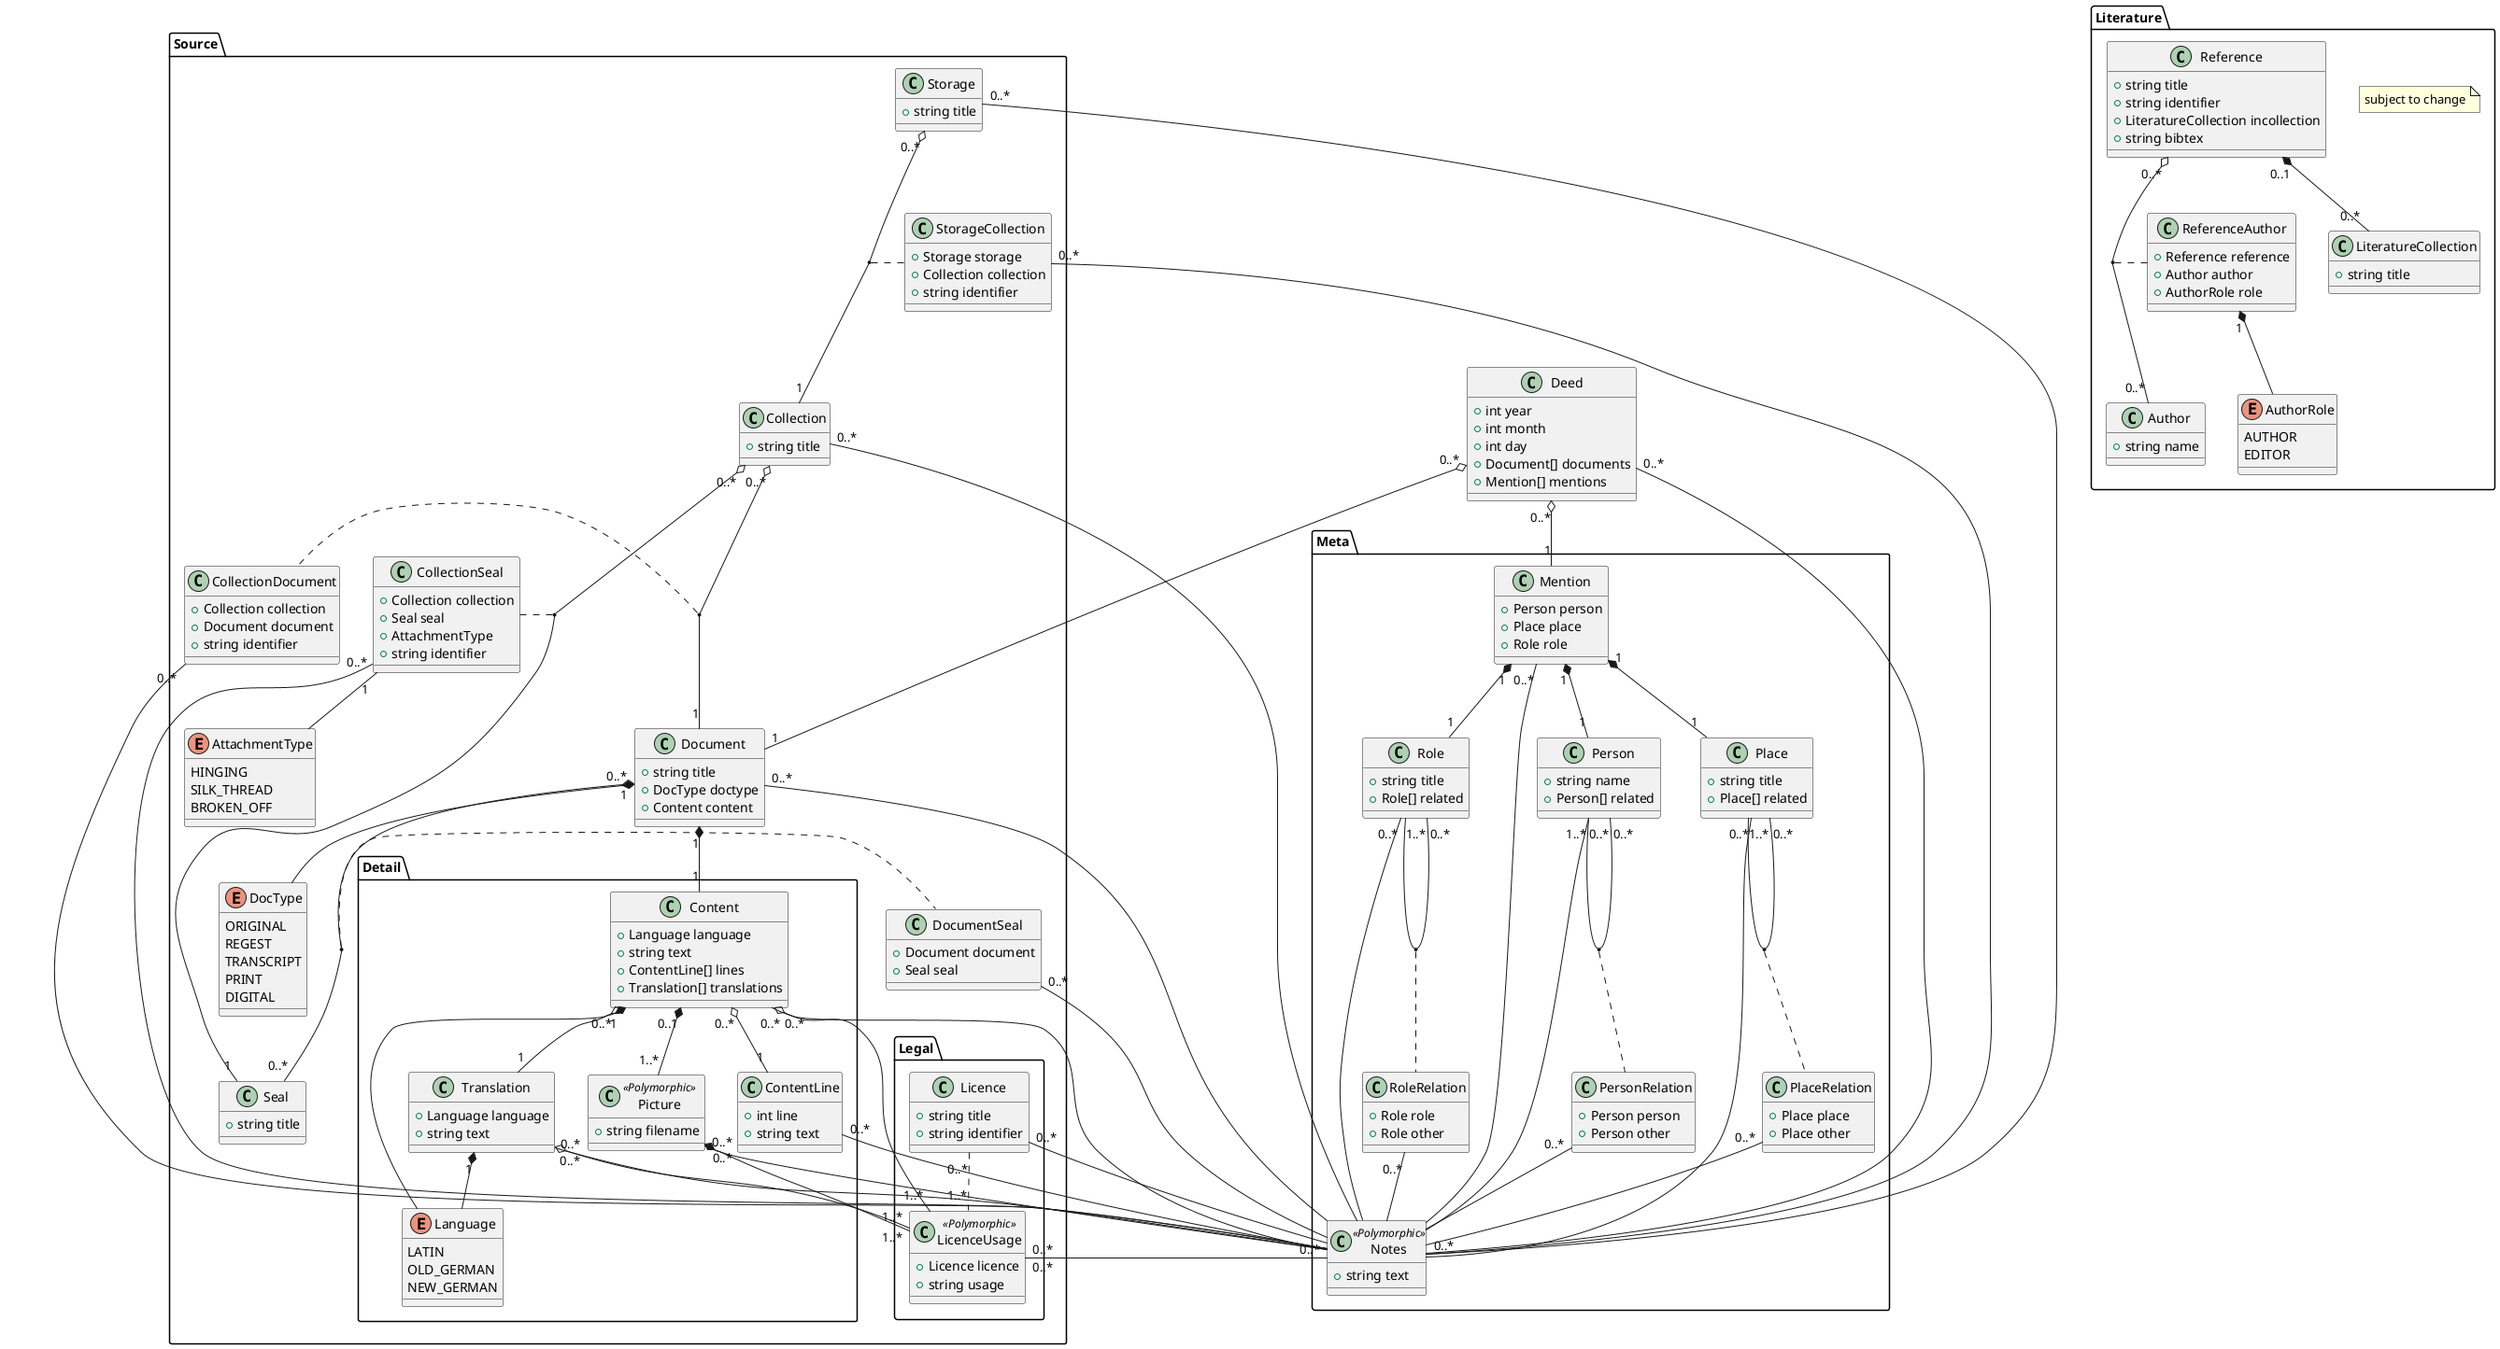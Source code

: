 @startuml

class Deed {
  +int year
  +int month
  +int day
  +Document[] documents
  +Mention[] mentions
}
Deed "0..*" -- Meta.Notes


namespace Source {
  enum DocType {
    ORIGINAL
    REGEST
    TRANSCRIPT
    PRINT
    DIGITAL
  }

  namespace Legal {
    class Licence {
      +string title
      +string identifier
    }
    Licence "0..*" -- Meta.Notes

    class LicenceUsage << Polymorphic >> {
      +Licence licence
      +string usage
    }
    LicenceUsage "0..*" -- Meta.Notes
    Licence "0..*" .. "1..*" LicenceUsage
  }

  namespace Detail {
    enum Language {
      LATIN
      OLD_GERMAN
      NEW_GERMAN
    }

    class ContentLine {
      +int line
      +string text
    }
    ContentLine "0..*" -- Meta.Notes

    class Content {
      +Language language
      +string text
      +ContentLine[] lines
      +Translation[] translations
    }
    Content "0..*" -- Meta.Notes
    Content "1" *-- Language
    Content "0..*" o-- "1" ContentLine
    Content "0..*" o-- "1..*" Source.Legal.LicenceUsage

    class Translation {
      +Language language
      +string text
    }
    Translation "0..*" -- Meta.Notes
    Translation "1" *-- Language
    Content "0..*" o-- "1" Translation
    Translation "0..*" o-- "1..*" Source.Legal.LicenceUsage


    class Picture << Polymorphic >> {
      +string filename
    }
    Picture "0..*" -- Meta.Notes
    Content "0..1" *-- "1..*" Picture
    Picture "0..*" *-- "1..*" Source.Legal.LicenceUsage
  }

  class Document {
    +string title
    +DocType doctype
    +Content content
  }
  Document "0..*" -- Meta.Notes
  Document "1" *-- DocType
  Document "1" *-- "1" Source.Detail.Content

  enum AttachmentType {
    HINGING
    SILK_THREAD
    BROKEN_OFF
  }

  class Seal {
    +string title
  }
  Collection "0..*" o-- "1" Seal
  (Collection, Seal) .. CollectionSeal

  class CollectionSeal {
    +Collection collection
    +Seal seal
    +AttachmentType
    +string identifier
  }
  CollectionSeal "0..*" -- Meta.Notes
  CollectionSeal "1" -- AttachmentType
  Document "0..*" o-- "0..*" Seal
  (Document, Seal) .. DocumentSeal

  class DocumentSeal {
    +Document document
    +Seal seal
  }
  DocumentSeal "0..*" -- Meta.Notes

  class Collection {
    +string title
  }
  Collection "0..*" -- Meta.Notes
  Collection "0..*" o-- "1" Document
  (Collection, Document) .. CollectionDocument

  class CollectionDocument {
    +Collection collection
    +Document document
    +string identifier
  }
  CollectionDocument "0..*" -- Meta.Notes

  class Storage {
    +string title
  }
  Storage  "0..*" -- "0..*" Meta.Notes
  Storage "0..*" o-- "1" Collection
  (Storage, Collection) .. StorageCollection

  class StorageCollection {
    +Storage storage
    +Collection collection
    +string identifier
  }
  StorageCollection "0..*" -- Meta.Notes
}

Deed "0..*" o-- "1" Source.Document


namespace Meta {
  class Notes << Polymorphic >> {
    +string text
  }
  Notes "0..*" -- "0..*" Source.Legal.LicenceUsage

  class Mention {
    +Person person
    +Place place
    +Role role
  }
  Mention "0..*" -- Meta.Notes

  class Person {
    +string name
    +Person[] related
  }
  Person "0..*" -- Meta.Notes

  class Place {
    +string title
    +Place[] related
  }
  Place "0..*" -- Meta.Notes

  class Role {
    +string title
    +Role[] related
  }
  Role "0..*" -- Meta.Notes

  Mention "1" *-- "1" Person
  Mention "1" *-- "1" Place
  Mention "1" *-- "1" Role

  Person "1..*" -- "0..*" Person
  (Person, Person) .. PersonRelation

  class PersonRelation {
    +Person person
    +Person other
  }
  PersonRelation "0..*" -- Meta.Notes
  Place "1..*" -- "0..*" Place
  (Place, Place) .. PlaceRelation

  class PlaceRelation {
    +Place place
    +Place other
  }
  PlaceRelation "0..*" -- Meta.Notes
  Role "1..*" -- "0..*" Role
  (Role, Role) .. RoleRelation

  class RoleRelation {
    +Role role
    +Role other
  }
  RoleRelation "0..*" -- Meta.Notes
}

Deed "0..*" o-- "1" Meta.Mention


namespace Literature {
  note as NoteLit
    subject to change
  end note

  class Author {
    +string name
  }

  enum AuthorRole {
    AUTHOR
    EDITOR
  }

  class LiteratureCollection {
    +string title
  }

  class Reference {
    +string title
    +string identifier
    +LiteratureCollection incollection
    +string bibtex
  }
  Reference "0..1" *-- "0..*" LiteratureCollection
  Reference "0..*" o-- "0..*" Author
  (Reference, Author) .. ReferenceAuthor

  class ReferenceAuthor {
    +Reference reference
    +Author author
    +AuthorRole role
  }
  ReferenceAuthor "1" *-- AuthorRole
}



@enduml